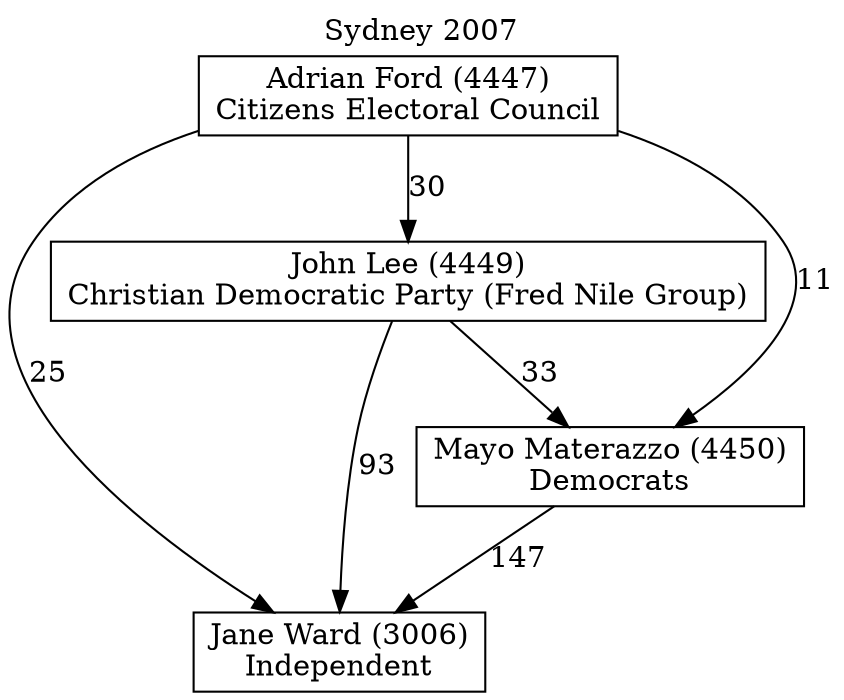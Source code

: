 // House preference flow
digraph "Jane Ward (3006)_Sydney_2007" {
	graph [label="Sydney 2007" labelloc=t mclimit=10]
	node [shape=box]
	"Adrian Ford (4447)" [label="Adrian Ford (4447)
Citizens Electoral Council"]
	"Jane Ward (3006)" [label="Jane Ward (3006)
Independent"]
	"John Lee (4449)" [label="John Lee (4449)
Christian Democratic Party (Fred Nile Group)"]
	"Mayo Materazzo (4450)" [label="Mayo Materazzo (4450)
Democrats"]
	"Adrian Ford (4447)" -> "Jane Ward (3006)" [label=25]
	"Adrian Ford (4447)" -> "John Lee (4449)" [label=30]
	"Adrian Ford (4447)" -> "Mayo Materazzo (4450)" [label=11]
	"John Lee (4449)" -> "Jane Ward (3006)" [label=93]
	"John Lee (4449)" -> "Mayo Materazzo (4450)" [label=33]
	"Mayo Materazzo (4450)" -> "Jane Ward (3006)" [label=147]
}

